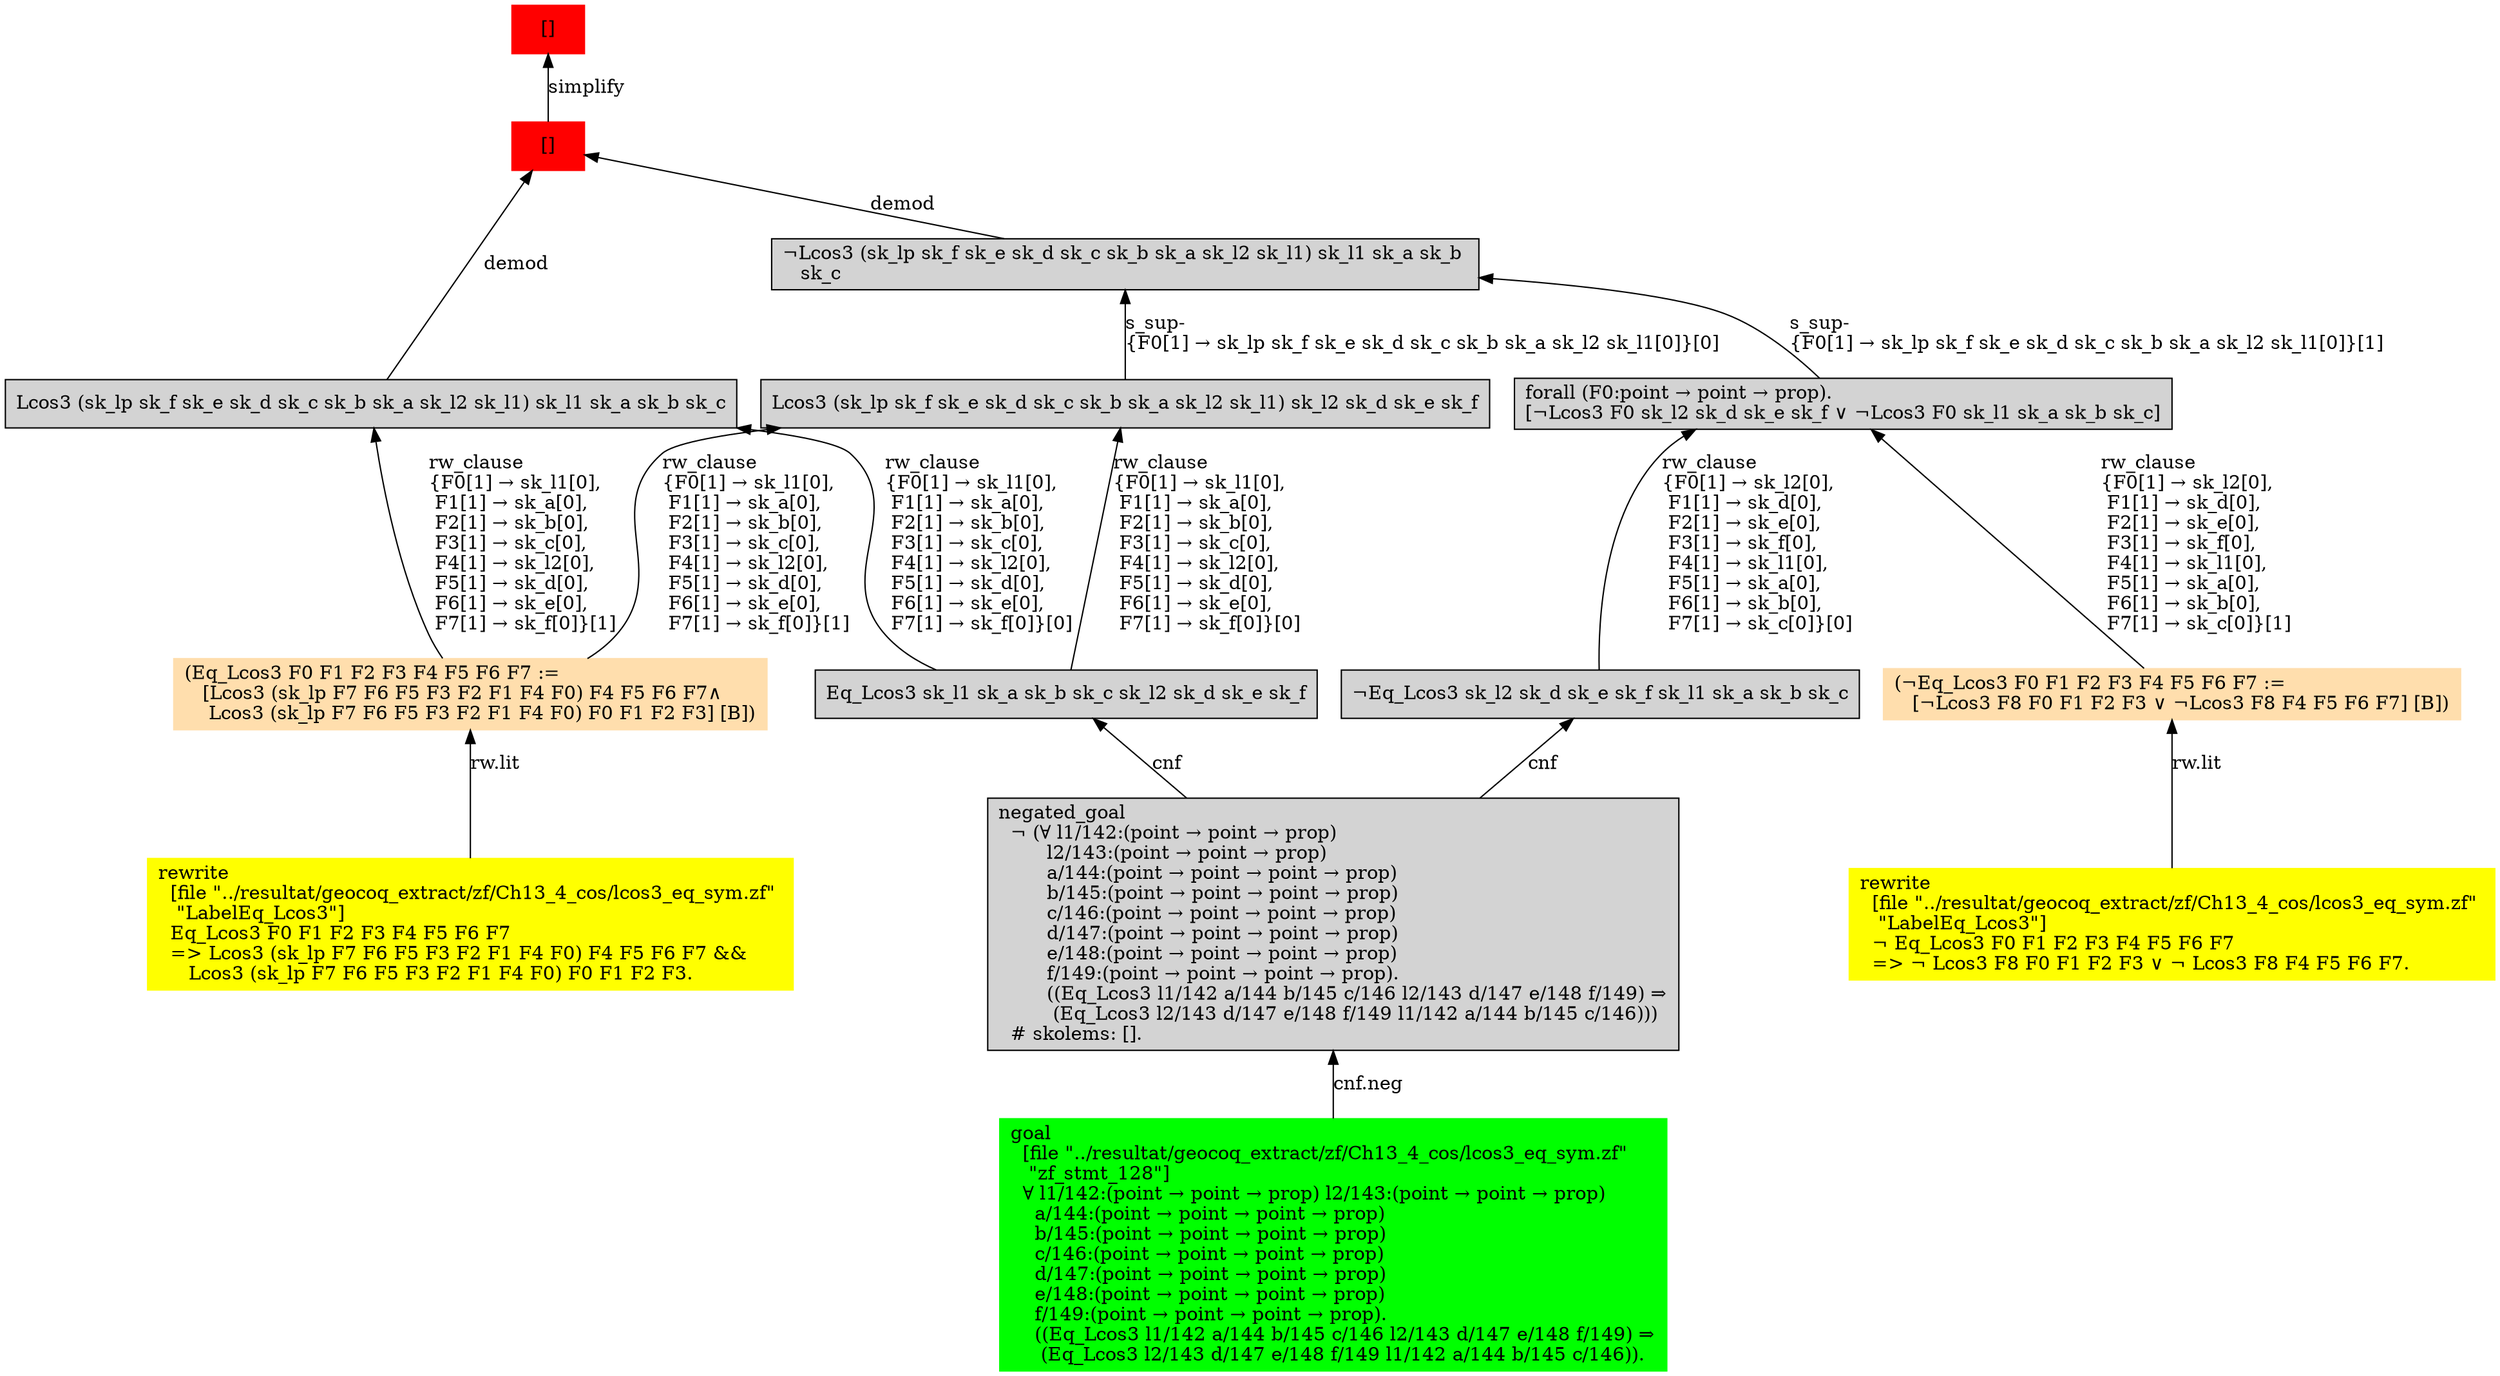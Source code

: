 digraph "unsat_graph" {
  vertex_0 [color=red, label="[]", shape=box, style=filled];
  vertex_0 -> vertex_1 [label="simplify", dir="back"];
  vertex_1 [color=red, label="[]", shape=box, style=filled];
  vertex_1 -> vertex_2 [label="demod", dir="back"];
  vertex_2 [shape=box, label="Lcos3 (sk_lp sk_f sk_e sk_d sk_c sk_b sk_a sk_l2 sk_l1) sk_l1 sk_a sk_b sk_c\l", style=filled];
  vertex_2 -> vertex_3 [label="rw_clause\l\{F0[1] → sk_l1[0], \l F1[1] → sk_a[0], \l F2[1] → sk_b[0], \l F3[1] → sk_c[0], \l F4[1] → sk_l2[0], \l F5[1] → sk_d[0], \l F6[1] → sk_e[0], \l F7[1] → sk_f[0]\}[1]\l", dir="back"];
  vertex_3 [color=navajowhite, shape=box, label="(Eq_Lcos3 F0 F1 F2 F3 F4 F5 F6 F7 :=\l   [Lcos3 (sk_lp F7 F6 F5 F3 F2 F1 F4 F0) F4 F5 F6 F7∧\l    Lcos3 (sk_lp F7 F6 F5 F3 F2 F1 F4 F0) F0 F1 F2 F3] [B])\l", style=filled];
  vertex_3 -> vertex_4 [label="rw.lit", dir="back"];
  vertex_4 [color=yellow, shape=box, label="rewrite\l  [file \"../resultat/geocoq_extract/zf/Ch13_4_cos/lcos3_eq_sym.zf\" \l   \"LabelEq_Lcos3\"]\l  Eq_Lcos3 F0 F1 F2 F3 F4 F5 F6 F7\l  =\> Lcos3 (sk_lp F7 F6 F5 F3 F2 F1 F4 F0) F4 F5 F6 F7 && \l     Lcos3 (sk_lp F7 F6 F5 F3 F2 F1 F4 F0) F0 F1 F2 F3.\l", style=filled];
  vertex_2 -> vertex_5 [label="rw_clause\l\{F0[1] → sk_l1[0], \l F1[1] → sk_a[0], \l F2[1] → sk_b[0], \l F3[1] → sk_c[0], \l F4[1] → sk_l2[0], \l F5[1] → sk_d[0], \l F6[1] → sk_e[0], \l F7[1] → sk_f[0]\}[0]\l", dir="back"];
  vertex_5 [shape=box, label="Eq_Lcos3 sk_l1 sk_a sk_b sk_c sk_l2 sk_d sk_e sk_f\l", style=filled];
  vertex_5 -> vertex_6 [label="cnf", dir="back"];
  vertex_6 [shape=box, label="negated_goal\l  ¬ (∀ l1/142:(point → point → prop) \l        l2/143:(point → point → prop) \l        a/144:(point → point → point → prop) \l        b/145:(point → point → point → prop) \l        c/146:(point → point → point → prop) \l        d/147:(point → point → point → prop) \l        e/148:(point → point → point → prop) \l        f/149:(point → point → point → prop).\l        ((Eq_Lcos3 l1/142 a/144 b/145 c/146 l2/143 d/147 e/148 f/149) ⇒\l         (Eq_Lcos3 l2/143 d/147 e/148 f/149 l1/142 a/144 b/145 c/146)))\l  # skolems: [].\l", style=filled];
  vertex_6 -> vertex_7 [label="cnf.neg", dir="back"];
  vertex_7 [color=green, shape=box, label="goal\l  [file \"../resultat/geocoq_extract/zf/Ch13_4_cos/lcos3_eq_sym.zf\" \l   \"zf_stmt_128\"]\l  ∀ l1/142:(point → point → prop) l2/143:(point → point → prop) \l    a/144:(point → point → point → prop) \l    b/145:(point → point → point → prop) \l    c/146:(point → point → point → prop) \l    d/147:(point → point → point → prop) \l    e/148:(point → point → point → prop) \l    f/149:(point → point → point → prop).\l    ((Eq_Lcos3 l1/142 a/144 b/145 c/146 l2/143 d/147 e/148 f/149) ⇒\l     (Eq_Lcos3 l2/143 d/147 e/148 f/149 l1/142 a/144 b/145 c/146)).\l", style=filled];
  vertex_1 -> vertex_8 [label="demod", dir="back"];
  vertex_8 [shape=box, label="¬Lcos3 (sk_lp sk_f sk_e sk_d sk_c sk_b sk_a sk_l2 sk_l1) sk_l1 sk_a sk_b \l   sk_c\l", style=filled];
  vertex_8 -> vertex_9 [label="s_sup-\l\{F0[1] → sk_lp sk_f sk_e sk_d sk_c sk_b sk_a sk_l2 sk_l1[0]\}[1]\l", dir="back"];
  vertex_9 [shape=box, label="forall (F0:point → point → prop).\l[¬Lcos3 F0 sk_l2 sk_d sk_e sk_f ∨ ¬Lcos3 F0 sk_l1 sk_a sk_b sk_c]\l", style=filled];
  vertex_9 -> vertex_10 [label="rw_clause\l\{F0[1] → sk_l2[0], \l F1[1] → sk_d[0], \l F2[1] → sk_e[0], \l F3[1] → sk_f[0], \l F4[1] → sk_l1[0], \l F5[1] → sk_a[0], \l F6[1] → sk_b[0], \l F7[1] → sk_c[0]\}[1]\l", dir="back"];
  vertex_10 [color=navajowhite, shape=box, label="(¬Eq_Lcos3 F0 F1 F2 F3 F4 F5 F6 F7 :=\l   [¬Lcos3 F8 F0 F1 F2 F3 ∨ ¬Lcos3 F8 F4 F5 F6 F7] [B])\l", style=filled];
  vertex_10 -> vertex_11 [label="rw.lit", dir="back"];
  vertex_11 [color=yellow, shape=box, label="rewrite\l  [file \"../resultat/geocoq_extract/zf/Ch13_4_cos/lcos3_eq_sym.zf\" \l   \"LabelEq_Lcos3\"]\l  ¬ Eq_Lcos3 F0 F1 F2 F3 F4 F5 F6 F7\l  =\> ¬ Lcos3 F8 F0 F1 F2 F3 ∨ ¬ Lcos3 F8 F4 F5 F6 F7.\l", style=filled];
  vertex_9 -> vertex_12 [label="rw_clause\l\{F0[1] → sk_l2[0], \l F1[1] → sk_d[0], \l F2[1] → sk_e[0], \l F3[1] → sk_f[0], \l F4[1] → sk_l1[0], \l F5[1] → sk_a[0], \l F6[1] → sk_b[0], \l F7[1] → sk_c[0]\}[0]\l", dir="back"];
  vertex_12 [shape=box, label="¬Eq_Lcos3 sk_l2 sk_d sk_e sk_f sk_l1 sk_a sk_b sk_c\l", style=filled];
  vertex_12 -> vertex_6 [label="cnf", dir="back"];
  vertex_8 -> vertex_13 [label="s_sup-\l\{F0[1] → sk_lp sk_f sk_e sk_d sk_c sk_b sk_a sk_l2 sk_l1[0]\}[0]\l", dir="back"];
  vertex_13 [shape=box, label="Lcos3 (sk_lp sk_f sk_e sk_d sk_c sk_b sk_a sk_l2 sk_l1) sk_l2 sk_d sk_e sk_f\l", style=filled];
  vertex_13 -> vertex_3 [label="rw_clause\l\{F0[1] → sk_l1[0], \l F1[1] → sk_a[0], \l F2[1] → sk_b[0], \l F3[1] → sk_c[0], \l F4[1] → sk_l2[0], \l F5[1] → sk_d[0], \l F6[1] → sk_e[0], \l F7[1] → sk_f[0]\}[1]\l", dir="back"];
  vertex_13 -> vertex_5 [label="rw_clause\l\{F0[1] → sk_l1[0], \l F1[1] → sk_a[0], \l F2[1] → sk_b[0], \l F3[1] → sk_c[0], \l F4[1] → sk_l2[0], \l F5[1] → sk_d[0], \l F6[1] → sk_e[0], \l F7[1] → sk_f[0]\}[0]\l", dir="back"];
  }


